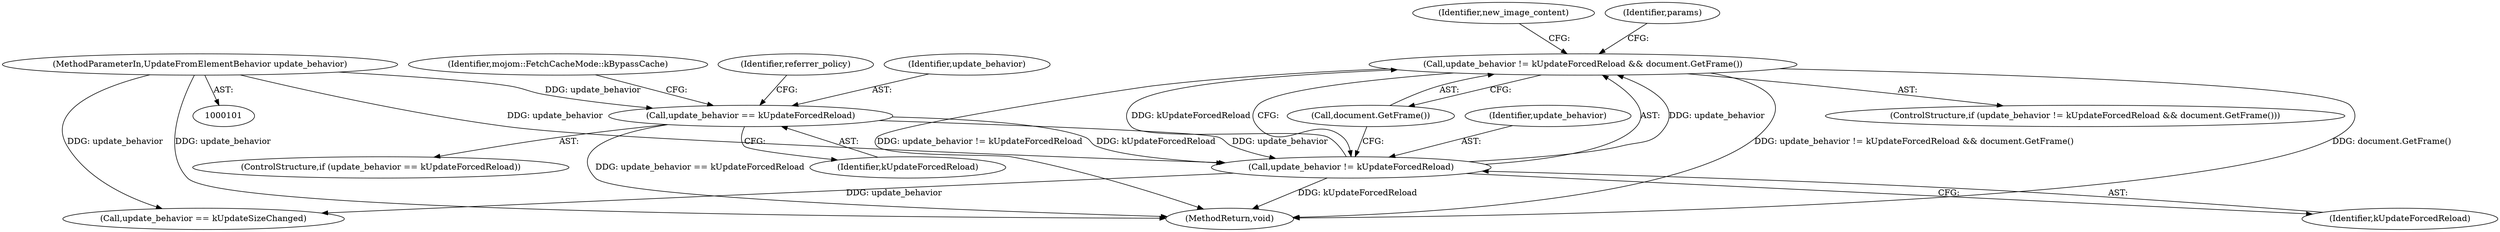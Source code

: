 digraph "0_Chrome_e56aee6473486fdfac0429747284fda7cdd3aae5@API" {
"1000210" [label="(Call,update_behavior != kUpdateForcedReload && document.GetFrame())"];
"1000211" [label="(Call,update_behavior != kUpdateForcedReload)"];
"1000145" [label="(Call,update_behavior == kUpdateForcedReload)"];
"1000103" [label="(MethodParameterIn,UpdateFromElementBehavior update_behavior)"];
"1000218" [label="(Identifier,new_image_content)"];
"1000147" [label="(Identifier,kUpdateForcedReload)"];
"1000214" [label="(Call,document.GetFrame())"];
"1000150" [label="(Identifier,mojom::FetchCacheMode::kBypassCache)"];
"1000211" [label="(Call,update_behavior != kUpdateForcedReload)"];
"1000144" [label="(ControlStructure,if (update_behavior == kUpdateForcedReload))"];
"1000209" [label="(ControlStructure,if (update_behavior != kUpdateForcedReload && document.GetFrame()))"];
"1000216" [label="(Identifier,params)"];
"1000212" [label="(Identifier,update_behavior)"];
"1000155" [label="(Identifier,referrer_policy)"];
"1000103" [label="(MethodParameterIn,UpdateFromElementBehavior update_behavior)"];
"1000248" [label="(Call,update_behavior == kUpdateSizeChanged)"];
"1000213" [label="(Identifier,kUpdateForcedReload)"];
"1000146" [label="(Identifier,update_behavior)"];
"1000145" [label="(Call,update_behavior == kUpdateForcedReload)"];
"1000210" [label="(Call,update_behavior != kUpdateForcedReload && document.GetFrame())"];
"1000290" [label="(MethodReturn,void)"];
"1000210" -> "1000209"  [label="AST: "];
"1000210" -> "1000211"  [label="CFG: "];
"1000210" -> "1000214"  [label="CFG: "];
"1000211" -> "1000210"  [label="AST: "];
"1000214" -> "1000210"  [label="AST: "];
"1000216" -> "1000210"  [label="CFG: "];
"1000218" -> "1000210"  [label="CFG: "];
"1000210" -> "1000290"  [label="DDG: update_behavior != kUpdateForcedReload && document.GetFrame()"];
"1000210" -> "1000290"  [label="DDG: document.GetFrame()"];
"1000210" -> "1000290"  [label="DDG: update_behavior != kUpdateForcedReload"];
"1000211" -> "1000210"  [label="DDG: update_behavior"];
"1000211" -> "1000210"  [label="DDG: kUpdateForcedReload"];
"1000211" -> "1000213"  [label="CFG: "];
"1000212" -> "1000211"  [label="AST: "];
"1000213" -> "1000211"  [label="AST: "];
"1000214" -> "1000211"  [label="CFG: "];
"1000211" -> "1000290"  [label="DDG: kUpdateForcedReload"];
"1000145" -> "1000211"  [label="DDG: update_behavior"];
"1000145" -> "1000211"  [label="DDG: kUpdateForcedReload"];
"1000103" -> "1000211"  [label="DDG: update_behavior"];
"1000211" -> "1000248"  [label="DDG: update_behavior"];
"1000145" -> "1000144"  [label="AST: "];
"1000145" -> "1000147"  [label="CFG: "];
"1000146" -> "1000145"  [label="AST: "];
"1000147" -> "1000145"  [label="AST: "];
"1000150" -> "1000145"  [label="CFG: "];
"1000155" -> "1000145"  [label="CFG: "];
"1000145" -> "1000290"  [label="DDG: update_behavior == kUpdateForcedReload"];
"1000103" -> "1000145"  [label="DDG: update_behavior"];
"1000103" -> "1000101"  [label="AST: "];
"1000103" -> "1000290"  [label="DDG: update_behavior"];
"1000103" -> "1000248"  [label="DDG: update_behavior"];
}
